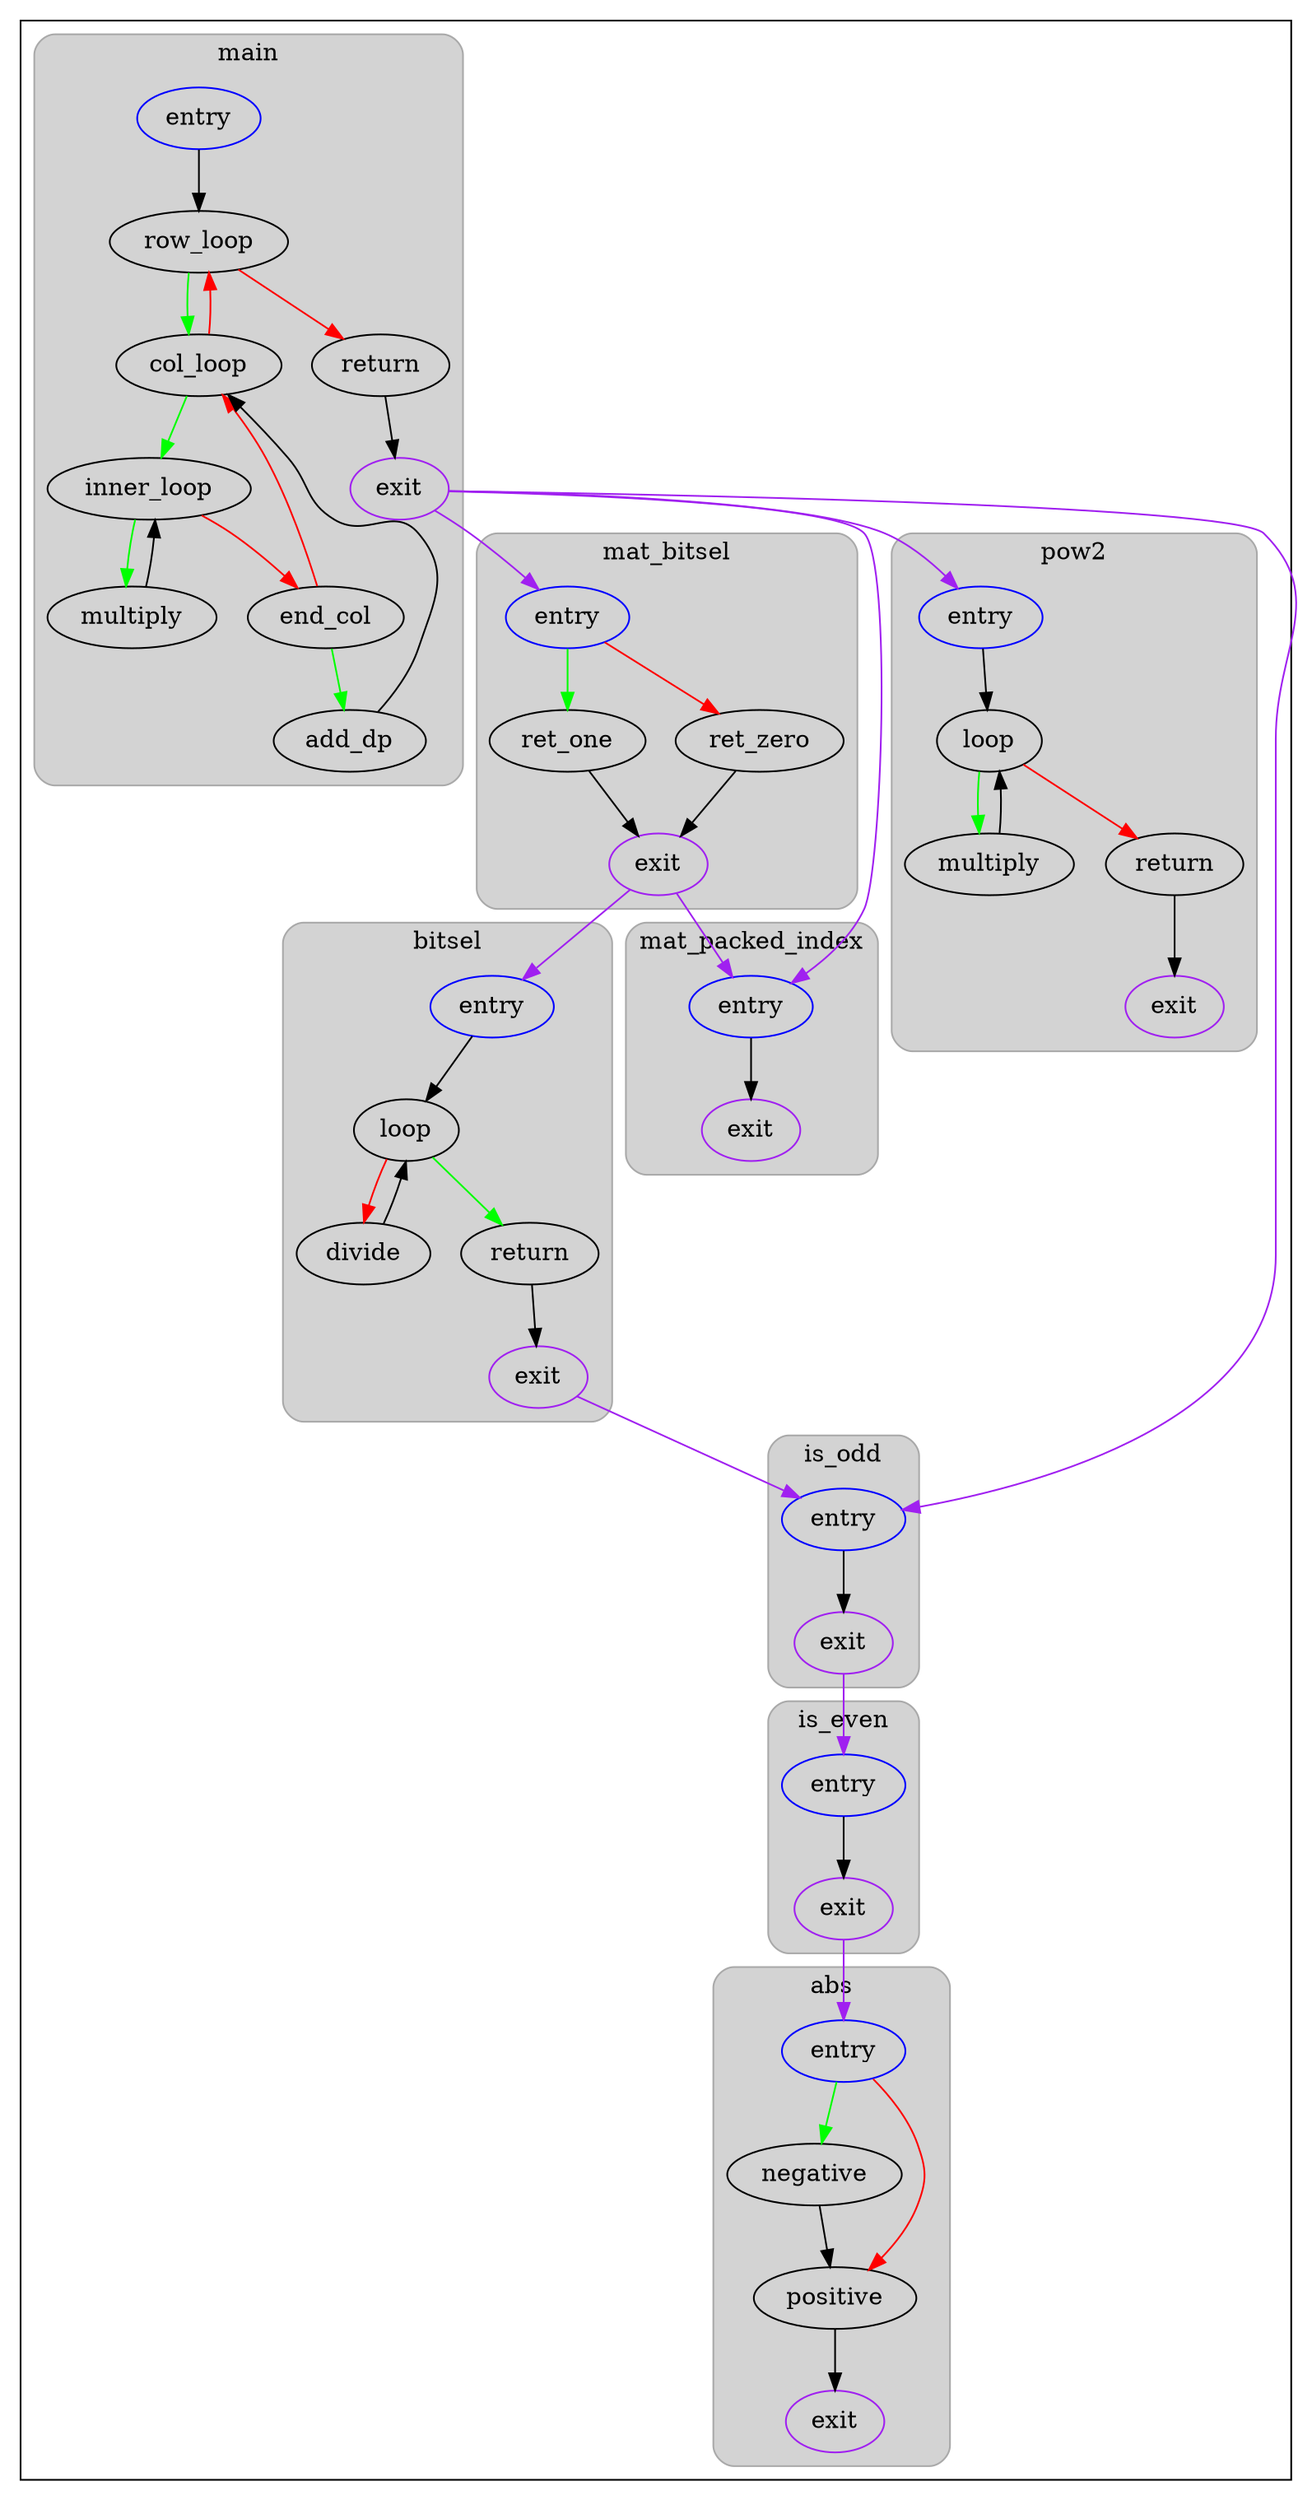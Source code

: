strict digraph G {
  compound=true
  subgraph cluster_0 {
    subgraph cluster_0_0 {
      label="main"
      color=darkgray
      style=rounded
      bgcolor=lightgray
      cluster_0_0_0[label="entry",shape=oval,color=blue,rank=source]
      cluster_0_0_1[label="row_loop",shape=oval]
      cluster_0_0_2[label="col_loop",shape=oval]
      cluster_0_0_3[label="inner_loop",shape=oval]
      cluster_0_0_4[label="multiply",shape=oval]
      cluster_0_0_5[label="end_col",shape=oval]
      cluster_0_0_6[label="add_dp",shape=oval]
      cluster_0_0_7[label="return",shape=oval]
      cluster_0_0_exit[label=exit,color=purple,rank=sink]
      cluster_0_0_0 -> cluster_0_0_1
      cluster_0_0_1 -> cluster_0_0_2 [color=green]
      cluster_0_0_1 -> cluster_0_0_7 [color=red]
      cluster_0_0_2 -> cluster_0_0_3 [color=green]
      cluster_0_0_2 -> cluster_0_0_1 [color=red]
      cluster_0_0_3 -> cluster_0_0_4 [color=green]
      cluster_0_0_3 -> cluster_0_0_5 [color=red]
      cluster_0_0_4 -> cluster_0_0_3
      cluster_0_0_5 -> cluster_0_0_6 [color=green]
      cluster_0_0_5 -> cluster_0_0_2 [color=red]
      cluster_0_0_6 -> cluster_0_0_2
      cluster_0_0_7 -> cluster_0_0_exit [color=black]
    }
    subgraph cluster_0_1 {
      label="mat_bitsel"
      color=darkgray
      style=rounded
      bgcolor=lightgray
      cluster_0_1_0[label="entry",shape=oval,color=blue,rank=source]
      cluster_0_1_1[label="ret_one",shape=oval]
      cluster_0_1_2[label="ret_zero",shape=oval]
      cluster_0_1_exit[label=exit,color=purple,rank=sink]
      cluster_0_1_0 -> cluster_0_1_1 [color=green]
      cluster_0_1_0 -> cluster_0_1_2 [color=red]
      cluster_0_1_1 -> cluster_0_1_exit [color=black]
      cluster_0_1_2 -> cluster_0_1_exit [color=black]
    }
    subgraph cluster_0_2 {
      label="mat_packed_index"
      color=darkgray
      style=rounded
      bgcolor=lightgray
      cluster_0_2_0[label="entry",shape=oval,color=blue,rank=source]
      cluster_0_2_exit[label=exit,color=purple,rank=sink]
      cluster_0_2_0 -> cluster_0_2_exit [color=black]
    }
    subgraph cluster_0_3 {
      label="pow2"
      color=darkgray
      style=rounded
      bgcolor=lightgray
      cluster_0_3_0[label="entry",shape=oval,color=blue,rank=source]
      cluster_0_3_1[label="loop",shape=oval]
      cluster_0_3_2[label="multiply",shape=oval]
      cluster_0_3_3[label="return",shape=oval]
      cluster_0_3_exit[label=exit,color=purple,rank=sink]
      cluster_0_3_0 -> cluster_0_3_1
      cluster_0_3_1 -> cluster_0_3_2 [color=green]
      cluster_0_3_1 -> cluster_0_3_3 [color=red]
      cluster_0_3_2 -> cluster_0_3_1
      cluster_0_3_3 -> cluster_0_3_exit [color=black]
    }
    subgraph cluster_0_4 {
      label="bitsel"
      color=darkgray
      style=rounded
      bgcolor=lightgray
      cluster_0_4_0[label="entry",shape=oval,color=blue,rank=source]
      cluster_0_4_1[label="loop",shape=oval]
      cluster_0_4_2[label="divide",shape=oval]
      cluster_0_4_3[label="return",shape=oval]
      cluster_0_4_exit[label=exit,color=purple,rank=sink]
      cluster_0_4_0 -> cluster_0_4_1
      cluster_0_4_1 -> cluster_0_4_3 [color=green]
      cluster_0_4_1 -> cluster_0_4_2 [color=red]
      cluster_0_4_2 -> cluster_0_4_1
      cluster_0_4_3 -> cluster_0_4_exit [color=black]
    }
    subgraph cluster_0_5 {
      label="abs"
      color=darkgray
      style=rounded
      bgcolor=lightgray
      cluster_0_5_0[label="entry",shape=oval,color=blue,rank=source]
      cluster_0_5_1[label="negative",shape=oval]
      cluster_0_5_2[label="positive",shape=oval]
      cluster_0_5_exit[label=exit,color=purple,rank=sink]
      cluster_0_5_0 -> cluster_0_5_1 [color=green]
      cluster_0_5_0 -> cluster_0_5_2 [color=red]
      cluster_0_5_1 -> cluster_0_5_2
      cluster_0_5_2 -> cluster_0_5_exit [color=black]
    }
    subgraph cluster_0_6 {
      label="is_even"
      color=darkgray
      style=rounded
      bgcolor=lightgray
      cluster_0_6_0[label="entry",shape=oval,color=blue,rank=source]
      cluster_0_6_exit[label=exit,color=purple,rank=sink]
      cluster_0_6_0 -> cluster_0_6_exit [color=black]
    }
    subgraph cluster_0_7 {
      label="is_odd"
      color=darkgray
      style=rounded
      bgcolor=lightgray
      cluster_0_7_0[label="entry",shape=oval,color=blue,rank=source]
      cluster_0_7_exit[label=exit,color=purple,rank=sink]
      cluster_0_7_0 -> cluster_0_7_exit [color=black]
    }
    cluster_0_0_exit -> cluster_0_1_0 [color=purple]
    cluster_0_0_exit -> cluster_0_7_0 [color=purple]
    cluster_0_0_exit -> cluster_0_2_0 [color=purple]
    cluster_0_0_exit -> cluster_0_3_0 [color=purple]
    cluster_0_1_exit -> cluster_0_2_0 [color=purple]
    cluster_0_1_exit -> cluster_0_4_0 [color=purple]
    cluster_0_4_exit -> cluster_0_7_0 [color=purple]
    cluster_0_6_exit -> cluster_0_5_0 [color=purple]
    cluster_0_7_exit -> cluster_0_6_0 [color=purple]
  }
}
